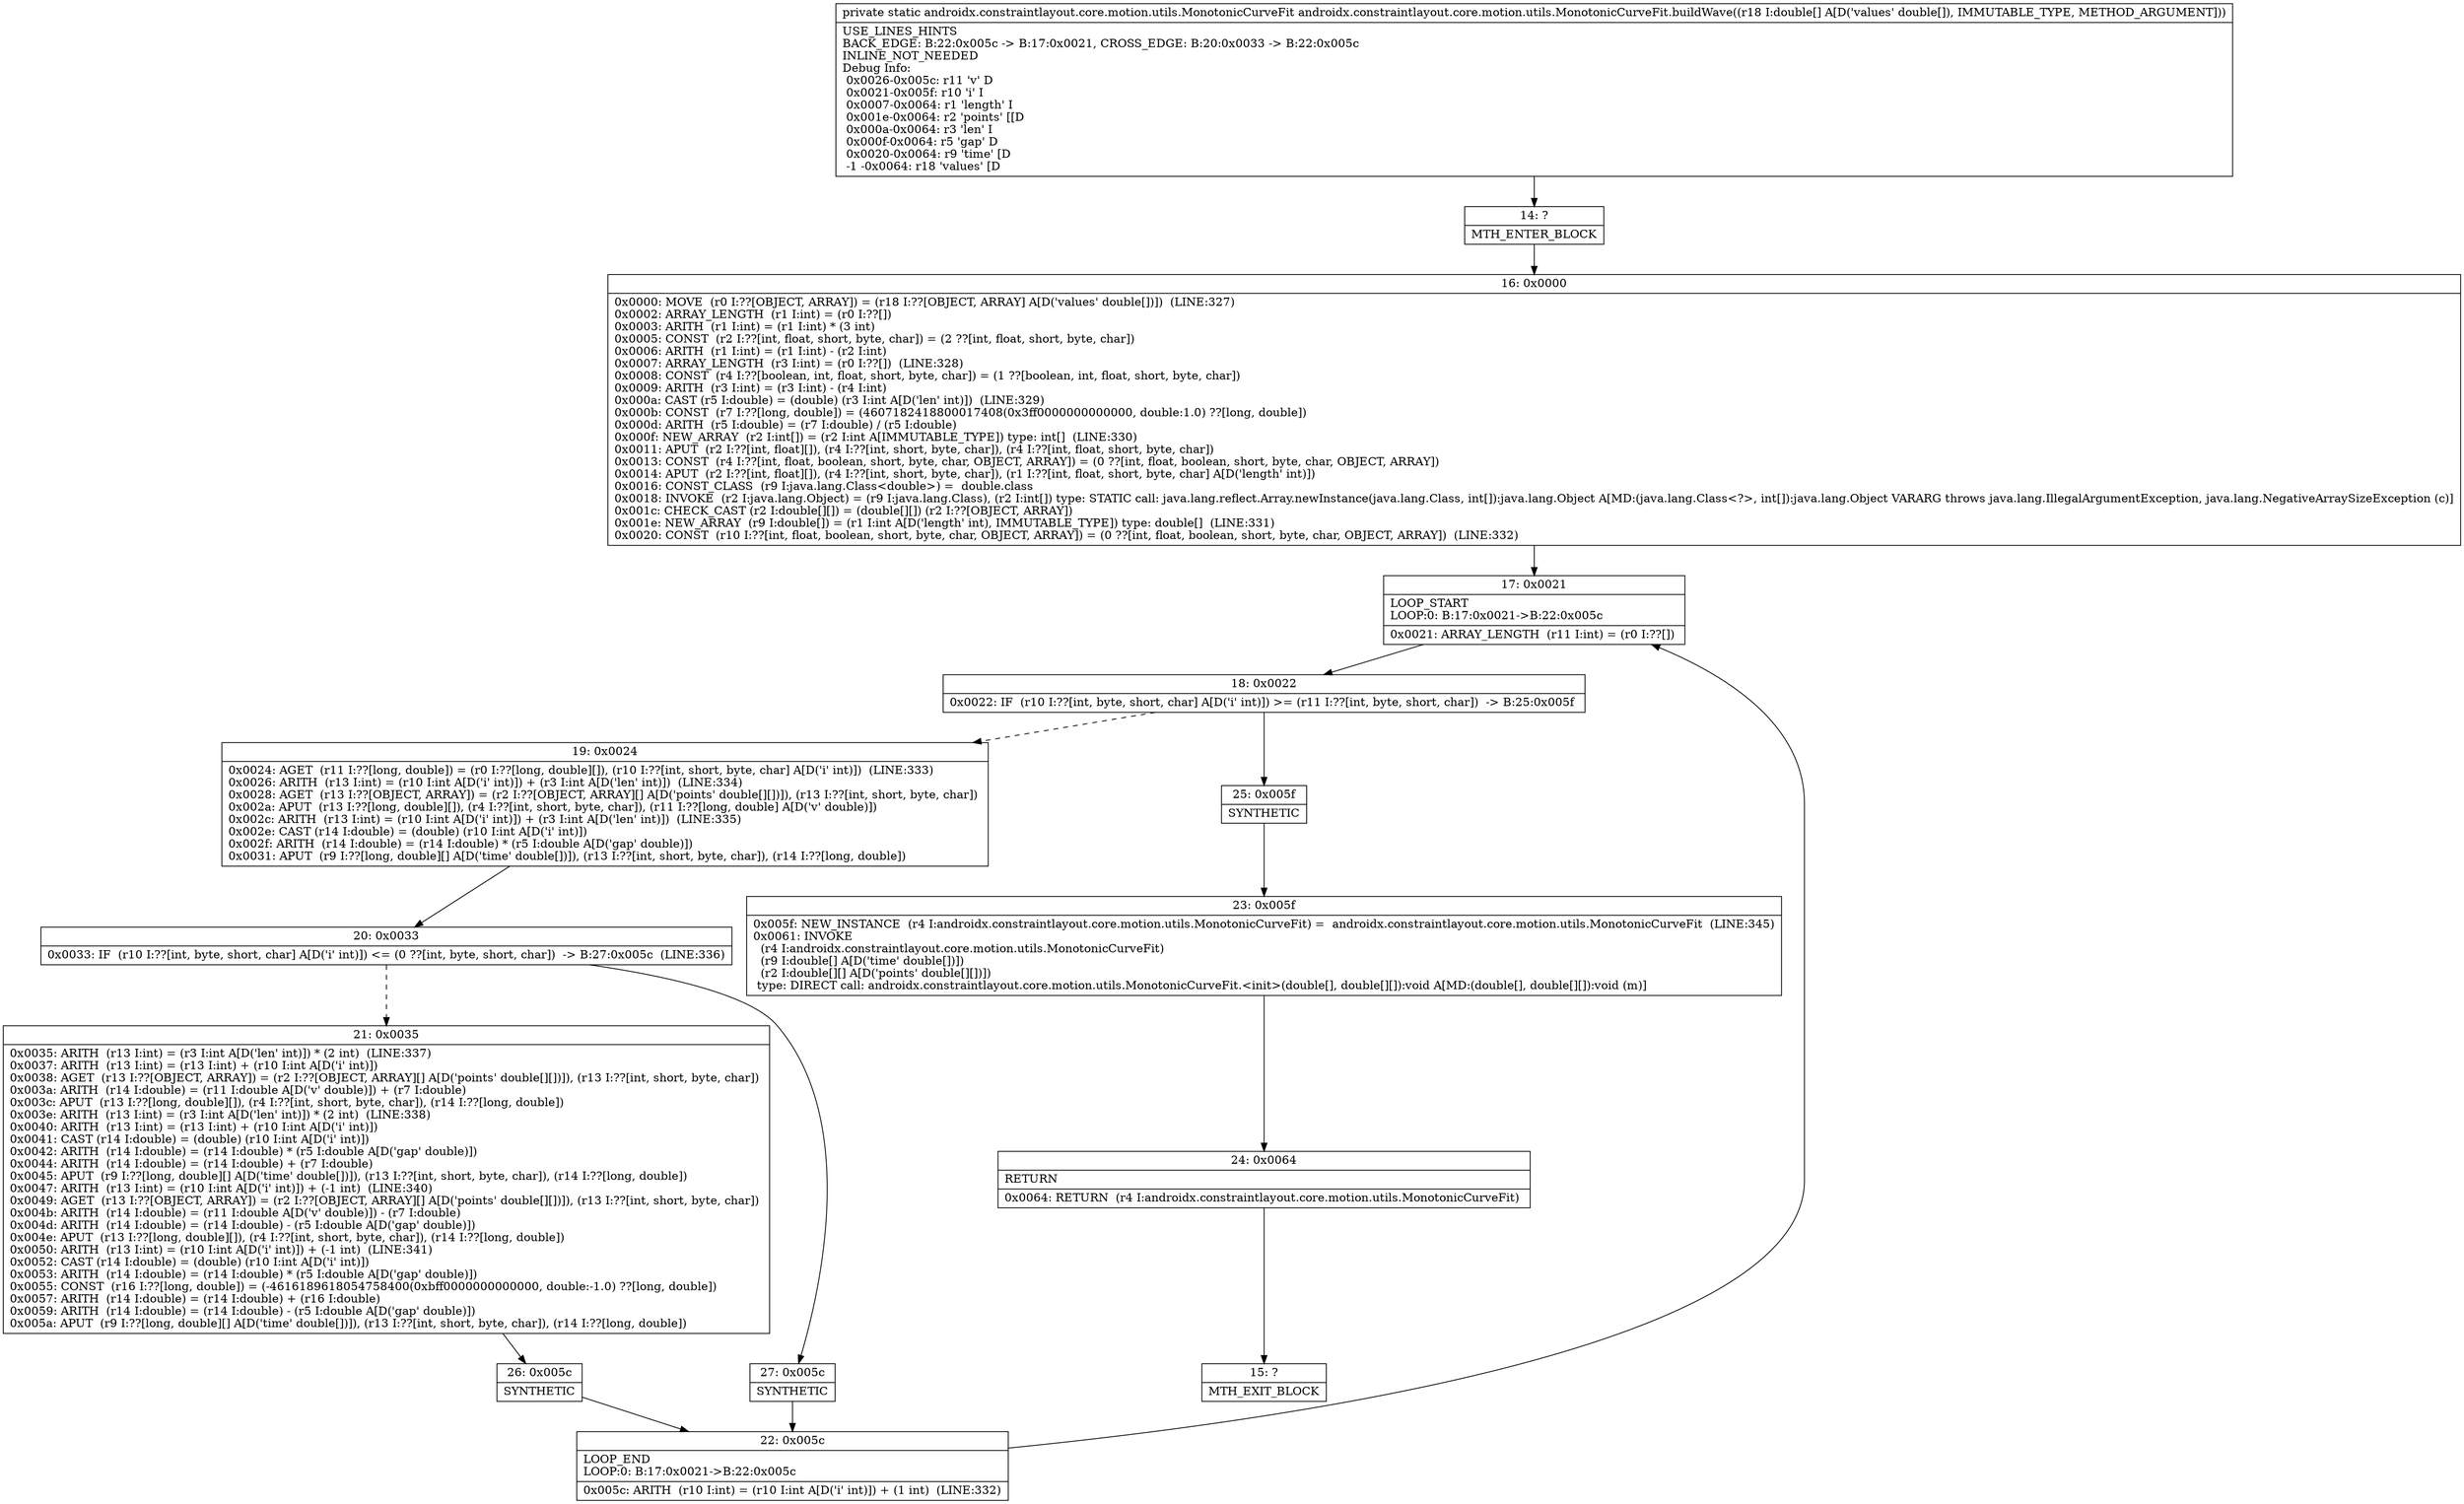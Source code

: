 digraph "CFG forandroidx.constraintlayout.core.motion.utils.MonotonicCurveFit.buildWave([D)Landroidx\/constraintlayout\/core\/motion\/utils\/MonotonicCurveFit;" {
Node_14 [shape=record,label="{14\:\ ?|MTH_ENTER_BLOCK\l}"];
Node_16 [shape=record,label="{16\:\ 0x0000|0x0000: MOVE  (r0 I:??[OBJECT, ARRAY]) = (r18 I:??[OBJECT, ARRAY] A[D('values' double[])])  (LINE:327)\l0x0002: ARRAY_LENGTH  (r1 I:int) = (r0 I:??[]) \l0x0003: ARITH  (r1 I:int) = (r1 I:int) * (3 int) \l0x0005: CONST  (r2 I:??[int, float, short, byte, char]) = (2 ??[int, float, short, byte, char]) \l0x0006: ARITH  (r1 I:int) = (r1 I:int) \- (r2 I:int) \l0x0007: ARRAY_LENGTH  (r3 I:int) = (r0 I:??[])  (LINE:328)\l0x0008: CONST  (r4 I:??[boolean, int, float, short, byte, char]) = (1 ??[boolean, int, float, short, byte, char]) \l0x0009: ARITH  (r3 I:int) = (r3 I:int) \- (r4 I:int) \l0x000a: CAST (r5 I:double) = (double) (r3 I:int A[D('len' int)])  (LINE:329)\l0x000b: CONST  (r7 I:??[long, double]) = (4607182418800017408(0x3ff0000000000000, double:1.0) ??[long, double]) \l0x000d: ARITH  (r5 I:double) = (r7 I:double) \/ (r5 I:double) \l0x000f: NEW_ARRAY  (r2 I:int[]) = (r2 I:int A[IMMUTABLE_TYPE]) type: int[]  (LINE:330)\l0x0011: APUT  (r2 I:??[int, float][]), (r4 I:??[int, short, byte, char]), (r4 I:??[int, float, short, byte, char]) \l0x0013: CONST  (r4 I:??[int, float, boolean, short, byte, char, OBJECT, ARRAY]) = (0 ??[int, float, boolean, short, byte, char, OBJECT, ARRAY]) \l0x0014: APUT  (r2 I:??[int, float][]), (r4 I:??[int, short, byte, char]), (r1 I:??[int, float, short, byte, char] A[D('length' int)]) \l0x0016: CONST_CLASS  (r9 I:java.lang.Class\<double\>) =  double.class \l0x0018: INVOKE  (r2 I:java.lang.Object) = (r9 I:java.lang.Class), (r2 I:int[]) type: STATIC call: java.lang.reflect.Array.newInstance(java.lang.Class, int[]):java.lang.Object A[MD:(java.lang.Class\<?\>, int[]):java.lang.Object VARARG throws java.lang.IllegalArgumentException, java.lang.NegativeArraySizeException (c)]\l0x001c: CHECK_CAST (r2 I:double[][]) = (double[][]) (r2 I:??[OBJECT, ARRAY]) \l0x001e: NEW_ARRAY  (r9 I:double[]) = (r1 I:int A[D('length' int), IMMUTABLE_TYPE]) type: double[]  (LINE:331)\l0x0020: CONST  (r10 I:??[int, float, boolean, short, byte, char, OBJECT, ARRAY]) = (0 ??[int, float, boolean, short, byte, char, OBJECT, ARRAY])  (LINE:332)\l}"];
Node_17 [shape=record,label="{17\:\ 0x0021|LOOP_START\lLOOP:0: B:17:0x0021\-\>B:22:0x005c\l|0x0021: ARRAY_LENGTH  (r11 I:int) = (r0 I:??[]) \l}"];
Node_18 [shape=record,label="{18\:\ 0x0022|0x0022: IF  (r10 I:??[int, byte, short, char] A[D('i' int)]) \>= (r11 I:??[int, byte, short, char])  \-\> B:25:0x005f \l}"];
Node_19 [shape=record,label="{19\:\ 0x0024|0x0024: AGET  (r11 I:??[long, double]) = (r0 I:??[long, double][]), (r10 I:??[int, short, byte, char] A[D('i' int)])  (LINE:333)\l0x0026: ARITH  (r13 I:int) = (r10 I:int A[D('i' int)]) + (r3 I:int A[D('len' int)])  (LINE:334)\l0x0028: AGET  (r13 I:??[OBJECT, ARRAY]) = (r2 I:??[OBJECT, ARRAY][] A[D('points' double[][])]), (r13 I:??[int, short, byte, char]) \l0x002a: APUT  (r13 I:??[long, double][]), (r4 I:??[int, short, byte, char]), (r11 I:??[long, double] A[D('v' double)]) \l0x002c: ARITH  (r13 I:int) = (r10 I:int A[D('i' int)]) + (r3 I:int A[D('len' int)])  (LINE:335)\l0x002e: CAST (r14 I:double) = (double) (r10 I:int A[D('i' int)]) \l0x002f: ARITH  (r14 I:double) = (r14 I:double) * (r5 I:double A[D('gap' double)]) \l0x0031: APUT  (r9 I:??[long, double][] A[D('time' double[])]), (r13 I:??[int, short, byte, char]), (r14 I:??[long, double]) \l}"];
Node_20 [shape=record,label="{20\:\ 0x0033|0x0033: IF  (r10 I:??[int, byte, short, char] A[D('i' int)]) \<= (0 ??[int, byte, short, char])  \-\> B:27:0x005c  (LINE:336)\l}"];
Node_21 [shape=record,label="{21\:\ 0x0035|0x0035: ARITH  (r13 I:int) = (r3 I:int A[D('len' int)]) * (2 int)  (LINE:337)\l0x0037: ARITH  (r13 I:int) = (r13 I:int) + (r10 I:int A[D('i' int)]) \l0x0038: AGET  (r13 I:??[OBJECT, ARRAY]) = (r2 I:??[OBJECT, ARRAY][] A[D('points' double[][])]), (r13 I:??[int, short, byte, char]) \l0x003a: ARITH  (r14 I:double) = (r11 I:double A[D('v' double)]) + (r7 I:double) \l0x003c: APUT  (r13 I:??[long, double][]), (r4 I:??[int, short, byte, char]), (r14 I:??[long, double]) \l0x003e: ARITH  (r13 I:int) = (r3 I:int A[D('len' int)]) * (2 int)  (LINE:338)\l0x0040: ARITH  (r13 I:int) = (r13 I:int) + (r10 I:int A[D('i' int)]) \l0x0041: CAST (r14 I:double) = (double) (r10 I:int A[D('i' int)]) \l0x0042: ARITH  (r14 I:double) = (r14 I:double) * (r5 I:double A[D('gap' double)]) \l0x0044: ARITH  (r14 I:double) = (r14 I:double) + (r7 I:double) \l0x0045: APUT  (r9 I:??[long, double][] A[D('time' double[])]), (r13 I:??[int, short, byte, char]), (r14 I:??[long, double]) \l0x0047: ARITH  (r13 I:int) = (r10 I:int A[D('i' int)]) + (\-1 int)  (LINE:340)\l0x0049: AGET  (r13 I:??[OBJECT, ARRAY]) = (r2 I:??[OBJECT, ARRAY][] A[D('points' double[][])]), (r13 I:??[int, short, byte, char]) \l0x004b: ARITH  (r14 I:double) = (r11 I:double A[D('v' double)]) \- (r7 I:double) \l0x004d: ARITH  (r14 I:double) = (r14 I:double) \- (r5 I:double A[D('gap' double)]) \l0x004e: APUT  (r13 I:??[long, double][]), (r4 I:??[int, short, byte, char]), (r14 I:??[long, double]) \l0x0050: ARITH  (r13 I:int) = (r10 I:int A[D('i' int)]) + (\-1 int)  (LINE:341)\l0x0052: CAST (r14 I:double) = (double) (r10 I:int A[D('i' int)]) \l0x0053: ARITH  (r14 I:double) = (r14 I:double) * (r5 I:double A[D('gap' double)]) \l0x0055: CONST  (r16 I:??[long, double]) = (\-4616189618054758400(0xbff0000000000000, double:\-1.0) ??[long, double]) \l0x0057: ARITH  (r14 I:double) = (r14 I:double) + (r16 I:double) \l0x0059: ARITH  (r14 I:double) = (r14 I:double) \- (r5 I:double A[D('gap' double)]) \l0x005a: APUT  (r9 I:??[long, double][] A[D('time' double[])]), (r13 I:??[int, short, byte, char]), (r14 I:??[long, double]) \l}"];
Node_26 [shape=record,label="{26\:\ 0x005c|SYNTHETIC\l}"];
Node_22 [shape=record,label="{22\:\ 0x005c|LOOP_END\lLOOP:0: B:17:0x0021\-\>B:22:0x005c\l|0x005c: ARITH  (r10 I:int) = (r10 I:int A[D('i' int)]) + (1 int)  (LINE:332)\l}"];
Node_27 [shape=record,label="{27\:\ 0x005c|SYNTHETIC\l}"];
Node_25 [shape=record,label="{25\:\ 0x005f|SYNTHETIC\l}"];
Node_23 [shape=record,label="{23\:\ 0x005f|0x005f: NEW_INSTANCE  (r4 I:androidx.constraintlayout.core.motion.utils.MonotonicCurveFit) =  androidx.constraintlayout.core.motion.utils.MonotonicCurveFit  (LINE:345)\l0x0061: INVOKE  \l  (r4 I:androidx.constraintlayout.core.motion.utils.MonotonicCurveFit)\l  (r9 I:double[] A[D('time' double[])])\l  (r2 I:double[][] A[D('points' double[][])])\l type: DIRECT call: androidx.constraintlayout.core.motion.utils.MonotonicCurveFit.\<init\>(double[], double[][]):void A[MD:(double[], double[][]):void (m)]\l}"];
Node_24 [shape=record,label="{24\:\ 0x0064|RETURN\l|0x0064: RETURN  (r4 I:androidx.constraintlayout.core.motion.utils.MonotonicCurveFit) \l}"];
Node_15 [shape=record,label="{15\:\ ?|MTH_EXIT_BLOCK\l}"];
MethodNode[shape=record,label="{private static androidx.constraintlayout.core.motion.utils.MonotonicCurveFit androidx.constraintlayout.core.motion.utils.MonotonicCurveFit.buildWave((r18 I:double[] A[D('values' double[]), IMMUTABLE_TYPE, METHOD_ARGUMENT]))  | USE_LINES_HINTS\lBACK_EDGE: B:22:0x005c \-\> B:17:0x0021, CROSS_EDGE: B:20:0x0033 \-\> B:22:0x005c\lINLINE_NOT_NEEDED\lDebug Info:\l  0x0026\-0x005c: r11 'v' D\l  0x0021\-0x005f: r10 'i' I\l  0x0007\-0x0064: r1 'length' I\l  0x001e\-0x0064: r2 'points' [[D\l  0x000a\-0x0064: r3 'len' I\l  0x000f\-0x0064: r5 'gap' D\l  0x0020\-0x0064: r9 'time' [D\l  \-1 \-0x0064: r18 'values' [D\l}"];
MethodNode -> Node_14;Node_14 -> Node_16;
Node_16 -> Node_17;
Node_17 -> Node_18;
Node_18 -> Node_19[style=dashed];
Node_18 -> Node_25;
Node_19 -> Node_20;
Node_20 -> Node_21[style=dashed];
Node_20 -> Node_27;
Node_21 -> Node_26;
Node_26 -> Node_22;
Node_22 -> Node_17;
Node_27 -> Node_22;
Node_25 -> Node_23;
Node_23 -> Node_24;
Node_24 -> Node_15;
}

